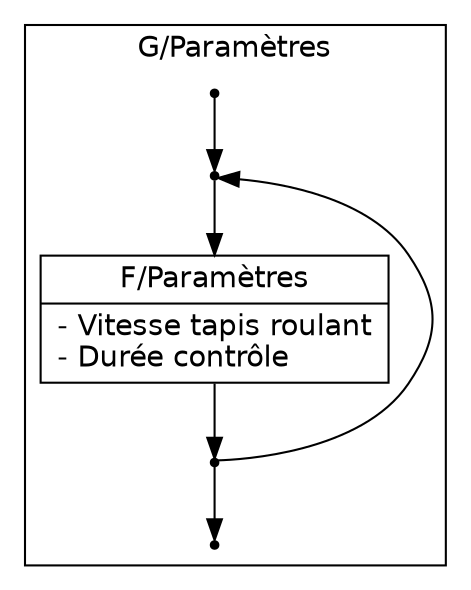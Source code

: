 digraph {
	
	fontname = "Bitstream Vera Sans"
	
	node [
		fontname = "Bitstream Vera Sans"
		shape = "record"
	]
	
	edge [
		fontname = "Bitstream Vera Sans"
	]

	subgraph clusterParamètres {
		label = "G/Paramètres"
		
		begin [
			shape = "point"
		]

		end [
			shape = "point"
		]
				
		up [
			shape = "point"
		]
	
		down [
			shape = "point"
		]
		
		Paramètres [
			label = "{F/Paramètres|- Vitesse tapis roulant\n- Durée contrôle\l}"
		]
		
	}

	begin -> up
	
	up -> Paramètres -> down
	
	down -> up [ constraint = false ]
	down -> end
	
}